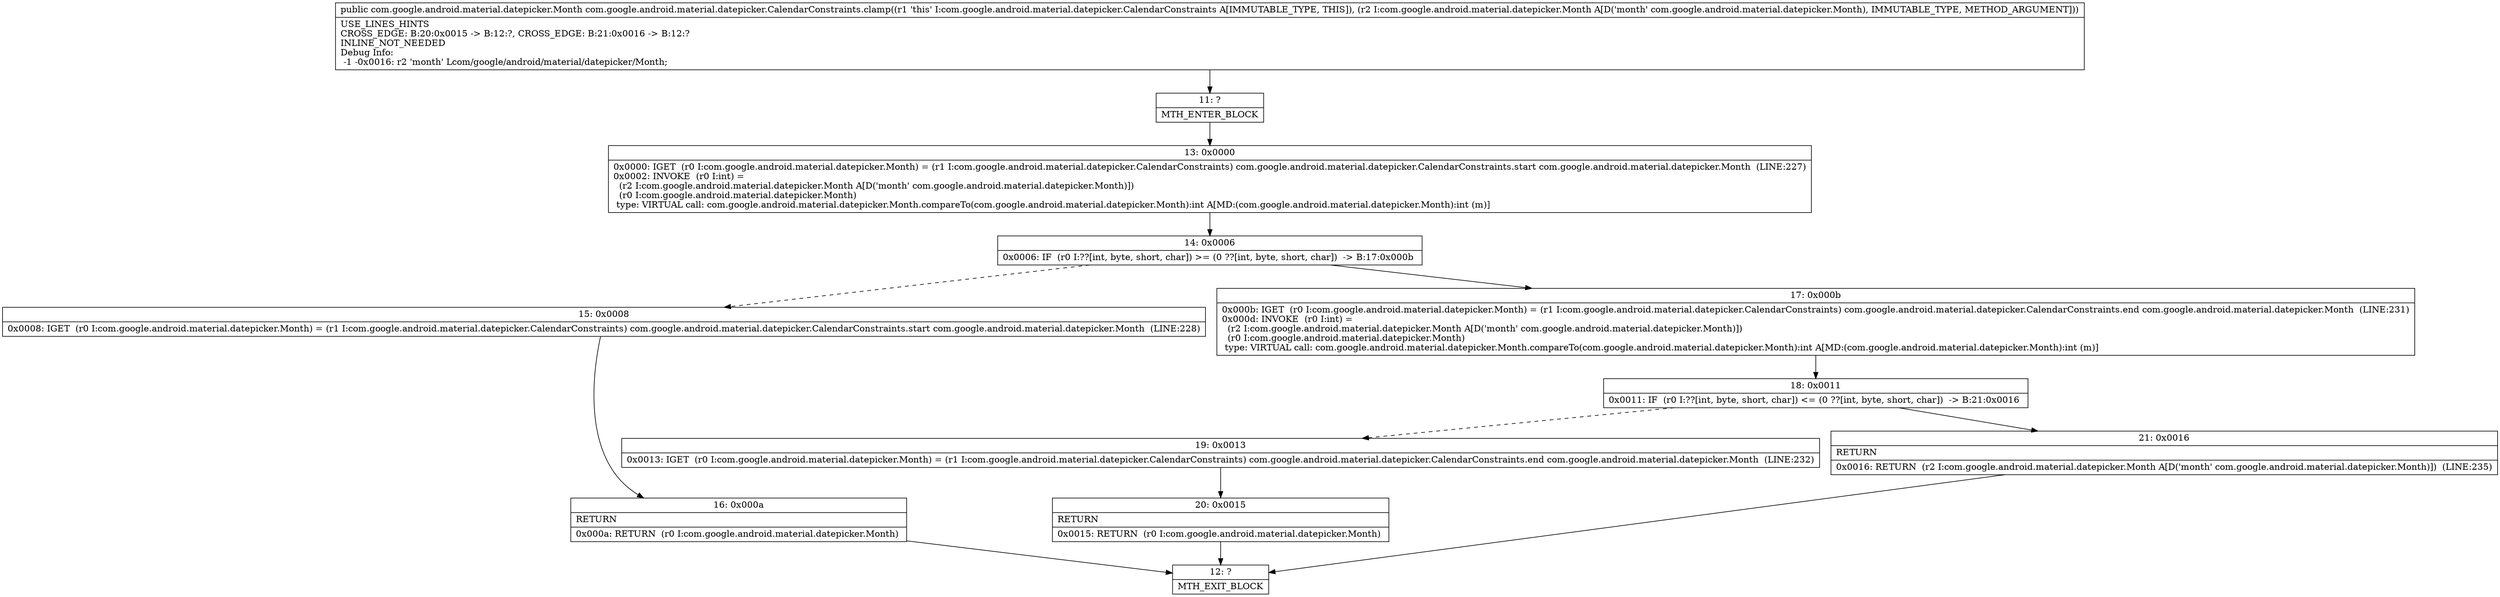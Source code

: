 digraph "CFG forcom.google.android.material.datepicker.CalendarConstraints.clamp(Lcom\/google\/android\/material\/datepicker\/Month;)Lcom\/google\/android\/material\/datepicker\/Month;" {
Node_11 [shape=record,label="{11\:\ ?|MTH_ENTER_BLOCK\l}"];
Node_13 [shape=record,label="{13\:\ 0x0000|0x0000: IGET  (r0 I:com.google.android.material.datepicker.Month) = (r1 I:com.google.android.material.datepicker.CalendarConstraints) com.google.android.material.datepicker.CalendarConstraints.start com.google.android.material.datepicker.Month  (LINE:227)\l0x0002: INVOKE  (r0 I:int) = \l  (r2 I:com.google.android.material.datepicker.Month A[D('month' com.google.android.material.datepicker.Month)])\l  (r0 I:com.google.android.material.datepicker.Month)\l type: VIRTUAL call: com.google.android.material.datepicker.Month.compareTo(com.google.android.material.datepicker.Month):int A[MD:(com.google.android.material.datepicker.Month):int (m)]\l}"];
Node_14 [shape=record,label="{14\:\ 0x0006|0x0006: IF  (r0 I:??[int, byte, short, char]) \>= (0 ??[int, byte, short, char])  \-\> B:17:0x000b \l}"];
Node_15 [shape=record,label="{15\:\ 0x0008|0x0008: IGET  (r0 I:com.google.android.material.datepicker.Month) = (r1 I:com.google.android.material.datepicker.CalendarConstraints) com.google.android.material.datepicker.CalendarConstraints.start com.google.android.material.datepicker.Month  (LINE:228)\l}"];
Node_16 [shape=record,label="{16\:\ 0x000a|RETURN\l|0x000a: RETURN  (r0 I:com.google.android.material.datepicker.Month) \l}"];
Node_12 [shape=record,label="{12\:\ ?|MTH_EXIT_BLOCK\l}"];
Node_17 [shape=record,label="{17\:\ 0x000b|0x000b: IGET  (r0 I:com.google.android.material.datepicker.Month) = (r1 I:com.google.android.material.datepicker.CalendarConstraints) com.google.android.material.datepicker.CalendarConstraints.end com.google.android.material.datepicker.Month  (LINE:231)\l0x000d: INVOKE  (r0 I:int) = \l  (r2 I:com.google.android.material.datepicker.Month A[D('month' com.google.android.material.datepicker.Month)])\l  (r0 I:com.google.android.material.datepicker.Month)\l type: VIRTUAL call: com.google.android.material.datepicker.Month.compareTo(com.google.android.material.datepicker.Month):int A[MD:(com.google.android.material.datepicker.Month):int (m)]\l}"];
Node_18 [shape=record,label="{18\:\ 0x0011|0x0011: IF  (r0 I:??[int, byte, short, char]) \<= (0 ??[int, byte, short, char])  \-\> B:21:0x0016 \l}"];
Node_19 [shape=record,label="{19\:\ 0x0013|0x0013: IGET  (r0 I:com.google.android.material.datepicker.Month) = (r1 I:com.google.android.material.datepicker.CalendarConstraints) com.google.android.material.datepicker.CalendarConstraints.end com.google.android.material.datepicker.Month  (LINE:232)\l}"];
Node_20 [shape=record,label="{20\:\ 0x0015|RETURN\l|0x0015: RETURN  (r0 I:com.google.android.material.datepicker.Month) \l}"];
Node_21 [shape=record,label="{21\:\ 0x0016|RETURN\l|0x0016: RETURN  (r2 I:com.google.android.material.datepicker.Month A[D('month' com.google.android.material.datepicker.Month)])  (LINE:235)\l}"];
MethodNode[shape=record,label="{public com.google.android.material.datepicker.Month com.google.android.material.datepicker.CalendarConstraints.clamp((r1 'this' I:com.google.android.material.datepicker.CalendarConstraints A[IMMUTABLE_TYPE, THIS]), (r2 I:com.google.android.material.datepicker.Month A[D('month' com.google.android.material.datepicker.Month), IMMUTABLE_TYPE, METHOD_ARGUMENT]))  | USE_LINES_HINTS\lCROSS_EDGE: B:20:0x0015 \-\> B:12:?, CROSS_EDGE: B:21:0x0016 \-\> B:12:?\lINLINE_NOT_NEEDED\lDebug Info:\l  \-1 \-0x0016: r2 'month' Lcom\/google\/android\/material\/datepicker\/Month;\l}"];
MethodNode -> Node_11;Node_11 -> Node_13;
Node_13 -> Node_14;
Node_14 -> Node_15[style=dashed];
Node_14 -> Node_17;
Node_15 -> Node_16;
Node_16 -> Node_12;
Node_17 -> Node_18;
Node_18 -> Node_19[style=dashed];
Node_18 -> Node_21;
Node_19 -> Node_20;
Node_20 -> Node_12;
Node_21 -> Node_12;
}

